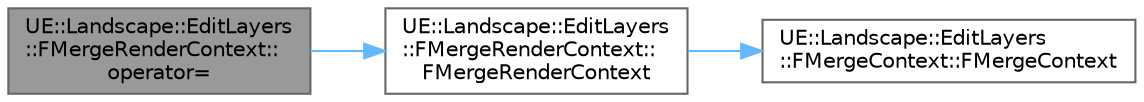 digraph "UE::Landscape::EditLayers::FMergeRenderContext::operator="
{
 // INTERACTIVE_SVG=YES
 // LATEX_PDF_SIZE
  bgcolor="transparent";
  edge [fontname=Helvetica,fontsize=10,labelfontname=Helvetica,labelfontsize=10];
  node [fontname=Helvetica,fontsize=10,shape=box,height=0.2,width=0.4];
  rankdir="LR";
  Node1 [id="Node000001",label="UE::Landscape::EditLayers\l::FMergeRenderContext::\loperator=",height=0.2,width=0.4,color="gray40", fillcolor="grey60", style="filled", fontcolor="black",tooltip=" "];
  Node1 -> Node2 [id="edge1_Node000001_Node000002",color="steelblue1",style="solid",tooltip=" "];
  Node2 [id="Node000002",label="UE::Landscape::EditLayers\l::FMergeRenderContext::\lFMergeRenderContext",height=0.2,width=0.4,color="grey40", fillcolor="white", style="filled",URL="$d7/d0d/classUE_1_1Landscape_1_1EditLayers_1_1FMergeRenderContext.html#a280b7f203934e78d98cb216830227416",tooltip=" "];
  Node2 -> Node3 [id="edge2_Node000002_Node000003",color="steelblue1",style="solid",tooltip=" "];
  Node3 [id="Node000003",label="UE::Landscape::EditLayers\l::FMergeContext::FMergeContext",height=0.2,width=0.4,color="grey40", fillcolor="white", style="filled",URL="$d0/d01/classUE_1_1Landscape_1_1EditLayers_1_1FMergeContext.html#a0a2a8bf44397f8ae5408bc6e3d4fe3fe",tooltip=" "];
}
